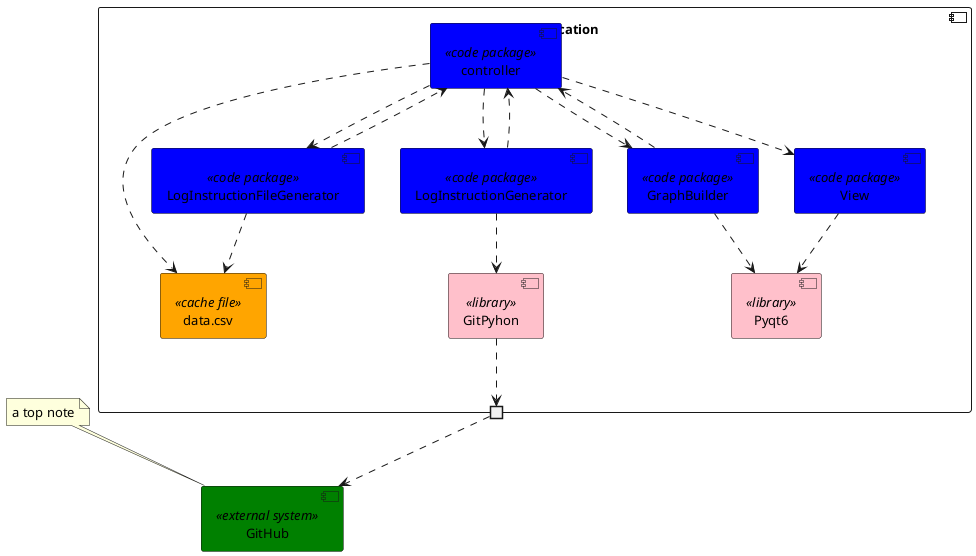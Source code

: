 @startuml component
skinparam component {
  FontSize 13
  BackgroundColor<<library>> Pink
  BackgroundColor<<cache file>> Orange
  BackgroundColor<<code package>> Blue
  BackgroundColor<<external system>> Green
}


component "desktop application"{
    component "controller" as controller << code package >>
    component "data.csv" as data.csv << cache file >>
    component "LogInstructionFileGenerator" as LogInstructionFileGenerator << code package >>
    component "GraphBuilder" as GraphBuilder << code package >>
    component "LogInstructionGenerator" as LogInstructionGenerator << code package >>
    component "View" as View << code package >>
    component "GitPyhon" as GitPython << library >>
    component "Pyqt6" as Pyqt6 << library >>
    portout " "
}

controller ..> "GraphBuilder"
"GraphBuilder" ..> controller
controller ..> "LogInstructionGenerator"
LogInstructionGenerator ..> controller
controller ..> "LogInstructionFileGenerator"
LogInstructionFileGenerator ..>controller
controller ..> View
View ..> Pyqt6
GraphBuilder ..> Pyqt6
controller ..> data.csv
component "GitHub" as GitHub << external system >>

GitPython ..> " "
" " ..> GitHub
LogInstructionGenerator ..> GitPython
LogInstructionFileGenerator ..> data.csv

note top of GitHub : a top note

@enduml